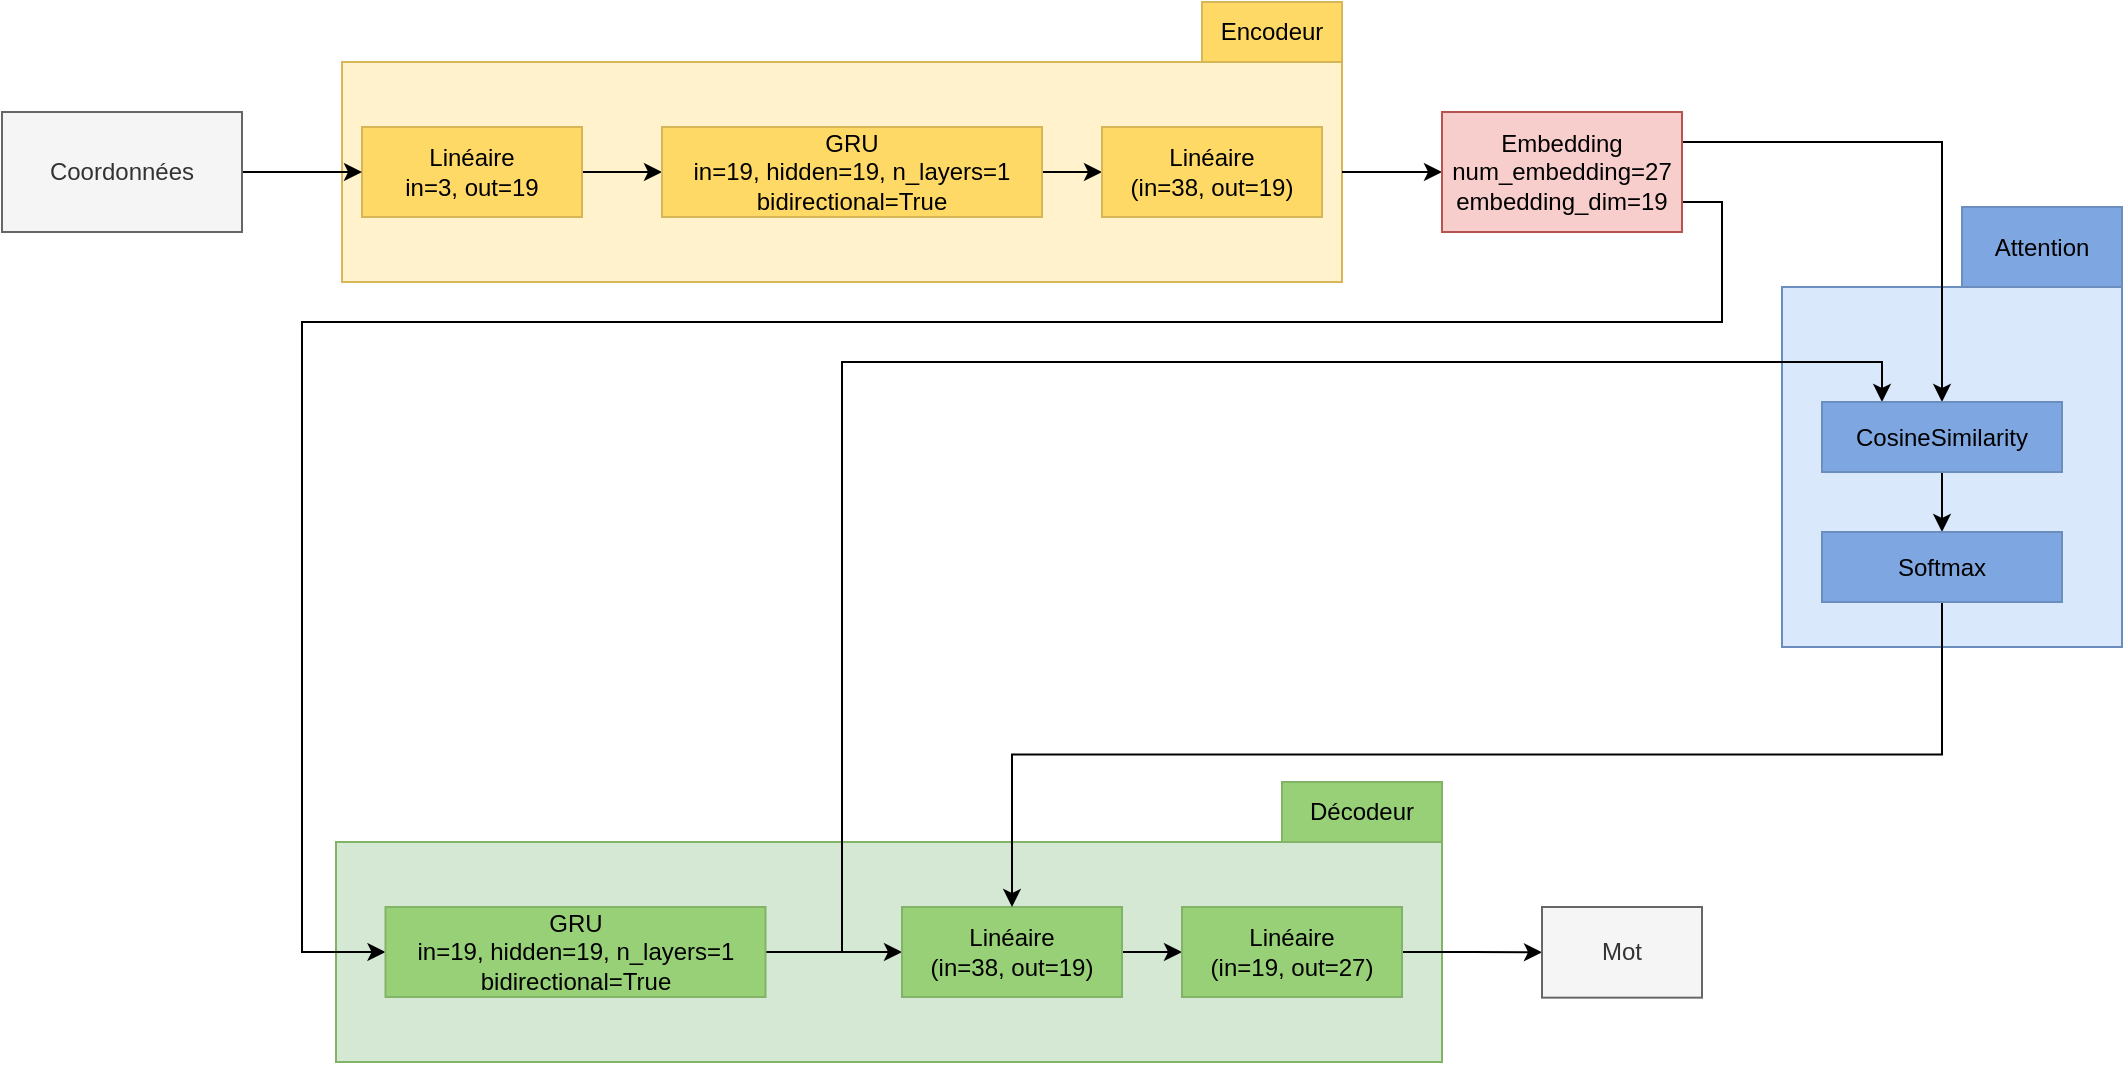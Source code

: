 <mxfile version="14.6.13" type="device"><diagram id="V5jgR_5ZdsRST_5wzo_A" name="Page-1"><mxGraphModel dx="2534" dy="1147" grid="1" gridSize="10" guides="1" tooltips="1" connect="1" arrows="1" fold="1" page="1" pageScale="1" pageWidth="827" pageHeight="1169" math="0" shadow="0"><root><mxCell id="0"/><mxCell id="1" parent="0"/><mxCell id="4aNznuuZZJbm2PjQcabz-8" value="" style="rounded=0;whiteSpace=wrap;html=1;fillColor=#dae8fc;strokeColor=#6c8ebf;" vertex="1" parent="1"><mxGeometry x="830" y="422.5" width="170" height="180" as="geometry"/></mxCell><mxCell id="4aNznuuZZJbm2PjQcabz-2" value="Encodeur" style="rounded=0;whiteSpace=wrap;html=1;strokeColor=#d6b656;fillColor=#FFD966;" vertex="1" parent="1"><mxGeometry x="540" y="280" width="70" height="30" as="geometry"/></mxCell><mxCell id="4aNznuuZZJbm2PjQcabz-4" value="Décodeur" style="rounded=0;whiteSpace=wrap;html=1;strokeColor=#82b366;fillColor=#97D077;" vertex="1" parent="1"><mxGeometry x="580" y="670" width="80" height="30" as="geometry"/></mxCell><mxCell id="4aNznuuZZJbm2PjQcabz-5" value="" style="rounded=0;whiteSpace=wrap;html=1;fillColor=#fff2cc;strokeColor=#d6b656;" vertex="1" parent="1"><mxGeometry x="110" y="310" width="500" height="110" as="geometry"/></mxCell><mxCell id="4aNznuuZZJbm2PjQcabz-6" value="" style="rounded=0;whiteSpace=wrap;html=1;fillColor=#d5e8d4;strokeColor=#82b366;" vertex="1" parent="1"><mxGeometry x="107" y="700" width="553" height="110" as="geometry"/></mxCell><mxCell id="4aNznuuZZJbm2PjQcabz-7" value="Attention" style="rounded=0;whiteSpace=wrap;html=1;strokeColor=#6c8ebf;fillColor=#7EA6E0;" vertex="1" parent="1"><mxGeometry x="920" y="382.5" width="80" height="40" as="geometry"/></mxCell><mxCell id="4aNznuuZZJbm2PjQcabz-11" style="edgeStyle=orthogonalEdgeStyle;rounded=0;orthogonalLoop=1;jettySize=auto;html=1;exitX=1;exitY=0.5;exitDx=0;exitDy=0;" edge="1" parent="1" source="4aNznuuZZJbm2PjQcabz-9" target="4aNznuuZZJbm2PjQcabz-10"><mxGeometry relative="1" as="geometry"/></mxCell><mxCell id="4aNznuuZZJbm2PjQcabz-9" value="Linéaire&lt;br&gt;in=3, out=19" style="rounded=0;whiteSpace=wrap;html=1;strokeColor=#d6b656;fillColor=#FFD966;" vertex="1" parent="1"><mxGeometry x="120" y="342.5" width="110" height="45" as="geometry"/></mxCell><mxCell id="4aNznuuZZJbm2PjQcabz-14" style="edgeStyle=orthogonalEdgeStyle;rounded=0;orthogonalLoop=1;jettySize=auto;html=1;exitX=1;exitY=0.5;exitDx=0;exitDy=0;entryX=0;entryY=0.5;entryDx=0;entryDy=0;" edge="1" parent="1" source="4aNznuuZZJbm2PjQcabz-10" target="4aNznuuZZJbm2PjQcabz-13"><mxGeometry relative="1" as="geometry"/></mxCell><mxCell id="4aNznuuZZJbm2PjQcabz-10" value="GRU&lt;br&gt;in=19, hidden=19, n_layers=1&lt;br&gt;bidirectional=True" style="rounded=0;whiteSpace=wrap;html=1;strokeColor=#d6b656;fillColor=#FFD966;" vertex="1" parent="1"><mxGeometry x="270" y="342.5" width="190" height="45" as="geometry"/></mxCell><mxCell id="4aNznuuZZJbm2PjQcabz-13" value="Linéaire&lt;br&gt;(in=38, out=19)" style="rounded=0;whiteSpace=wrap;html=1;strokeColor=#d6b656;fillColor=#FFD966;" vertex="1" parent="1"><mxGeometry x="490" y="342.5" width="110" height="45" as="geometry"/></mxCell><mxCell id="4aNznuuZZJbm2PjQcabz-15" value="" style="endArrow=classic;html=1;exitX=1;exitY=0.5;exitDx=0;exitDy=0;" edge="1" parent="1" source="4aNznuuZZJbm2PjQcabz-5" target="4aNznuuZZJbm2PjQcabz-16"><mxGeometry width="50" height="50" relative="1" as="geometry"><mxPoint x="590" y="350" as="sourcePoint"/><mxPoint x="640" y="365" as="targetPoint"/></mxGeometry></mxCell><mxCell id="4aNznuuZZJbm2PjQcabz-37" style="edgeStyle=orthogonalEdgeStyle;rounded=0;orthogonalLoop=1;jettySize=auto;html=1;exitX=1;exitY=0.25;exitDx=0;exitDy=0;entryX=0.5;entryY=0;entryDx=0;entryDy=0;" edge="1" parent="1" source="4aNznuuZZJbm2PjQcabz-16" target="4aNznuuZZJbm2PjQcabz-24"><mxGeometry relative="1" as="geometry"><mxPoint x="780" y="382.5" as="sourcePoint"/></mxGeometry></mxCell><mxCell id="4aNznuuZZJbm2PjQcabz-41" style="edgeStyle=orthogonalEdgeStyle;rounded=0;orthogonalLoop=1;jettySize=auto;html=1;exitX=1;exitY=0.75;exitDx=0;exitDy=0;entryX=0;entryY=0.5;entryDx=0;entryDy=0;" edge="1" parent="1" source="4aNznuuZZJbm2PjQcabz-16" target="4aNznuuZZJbm2PjQcabz-19"><mxGeometry relative="1" as="geometry"><Array as="points"><mxPoint x="800" y="380"/><mxPoint x="800" y="440"/><mxPoint x="90" y="440"/><mxPoint x="90" y="755"/></Array></mxGeometry></mxCell><mxCell id="4aNznuuZZJbm2PjQcabz-16" value="Embedding&lt;br&gt;num_embedding=27&lt;br&gt;embedding_dim=19" style="rounded=0;whiteSpace=wrap;html=1;fillColor=#f8cecc;strokeColor=#b85450;" vertex="1" parent="1"><mxGeometry x="660" y="335" width="120" height="60" as="geometry"/></mxCell><mxCell id="4aNznuuZZJbm2PjQcabz-22" style="edgeStyle=orthogonalEdgeStyle;rounded=0;orthogonalLoop=1;jettySize=auto;html=1;exitX=1;exitY=0.5;exitDx=0;exitDy=0;entryX=0;entryY=0.5;entryDx=0;entryDy=0;" edge="1" parent="1" source="4aNznuuZZJbm2PjQcabz-19" target="4aNznuuZZJbm2PjQcabz-20"><mxGeometry relative="1" as="geometry"/></mxCell><mxCell id="4aNznuuZZJbm2PjQcabz-38" style="edgeStyle=orthogonalEdgeStyle;rounded=0;orthogonalLoop=1;jettySize=auto;html=1;exitX=1;exitY=0.5;exitDx=0;exitDy=0;entryX=0.25;entryY=0;entryDx=0;entryDy=0;" edge="1" parent="1" source="4aNznuuZZJbm2PjQcabz-19" target="4aNznuuZZJbm2PjQcabz-24"><mxGeometry relative="1" as="geometry"><Array as="points"><mxPoint x="360" y="755"/><mxPoint x="360" y="460"/><mxPoint x="880" y="460"/></Array></mxGeometry></mxCell><mxCell id="4aNznuuZZJbm2PjQcabz-19" value="GRU&lt;br&gt;in=19, hidden=19, n_layers=1&lt;br&gt;bidirectional=True" style="rounded=0;whiteSpace=wrap;html=1;strokeColor=#82b366;fillColor=#97D077;" vertex="1" parent="1"><mxGeometry x="131.75" y="732.5" width="190" height="45" as="geometry"/></mxCell><mxCell id="4aNznuuZZJbm2PjQcabz-23" style="edgeStyle=orthogonalEdgeStyle;rounded=0;orthogonalLoop=1;jettySize=auto;html=1;exitX=1;exitY=0.5;exitDx=0;exitDy=0;entryX=0;entryY=0.5;entryDx=0;entryDy=0;" edge="1" parent="1" source="4aNznuuZZJbm2PjQcabz-20" target="4aNznuuZZJbm2PjQcabz-21"><mxGeometry relative="1" as="geometry"/></mxCell><mxCell id="4aNznuuZZJbm2PjQcabz-20" value="Linéaire&lt;br&gt;(in=38, out=19)" style="rounded=0;whiteSpace=wrap;html=1;strokeColor=#82b366;fillColor=#97D077;" vertex="1" parent="1"><mxGeometry x="390" y="732.5" width="110" height="45" as="geometry"/></mxCell><mxCell id="4aNznuuZZJbm2PjQcabz-44" style="edgeStyle=orthogonalEdgeStyle;rounded=0;orthogonalLoop=1;jettySize=auto;html=1;exitX=1;exitY=0.5;exitDx=0;exitDy=0;" edge="1" parent="1" source="4aNznuuZZJbm2PjQcabz-21" target="4aNznuuZZJbm2PjQcabz-45"><mxGeometry relative="1" as="geometry"><mxPoint x="760" y="754.667" as="targetPoint"/></mxGeometry></mxCell><mxCell id="4aNznuuZZJbm2PjQcabz-21" value="Linéaire&lt;br&gt;(in=19, out=27)" style="rounded=0;whiteSpace=wrap;html=1;strokeColor=#82b366;fillColor=#97D077;" vertex="1" parent="1"><mxGeometry x="530" y="732.5" width="110" height="45" as="geometry"/></mxCell><mxCell id="4aNznuuZZJbm2PjQcabz-36" style="edgeStyle=orthogonalEdgeStyle;rounded=0;orthogonalLoop=1;jettySize=auto;html=1;exitX=0.5;exitY=1;exitDx=0;exitDy=0;entryX=0.5;entryY=0;entryDx=0;entryDy=0;" edge="1" parent="1" source="4aNznuuZZJbm2PjQcabz-24" target="4aNznuuZZJbm2PjQcabz-25"><mxGeometry relative="1" as="geometry"/></mxCell><mxCell id="4aNznuuZZJbm2PjQcabz-24" value="CosineSimilarity" style="rounded=0;whiteSpace=wrap;html=1;strokeColor=#6c8ebf;fillColor=#7EA6E0;" vertex="1" parent="1"><mxGeometry x="850" y="480" width="120" height="35" as="geometry"/></mxCell><mxCell id="4aNznuuZZJbm2PjQcabz-40" style="edgeStyle=orthogonalEdgeStyle;rounded=0;orthogonalLoop=1;jettySize=auto;html=1;exitX=0.5;exitY=1;exitDx=0;exitDy=0;entryX=0.5;entryY=0;entryDx=0;entryDy=0;" edge="1" parent="1" source="4aNznuuZZJbm2PjQcabz-25" target="4aNznuuZZJbm2PjQcabz-20"><mxGeometry relative="1" as="geometry"/></mxCell><mxCell id="4aNznuuZZJbm2PjQcabz-25" value="Softmax" style="rounded=0;whiteSpace=wrap;html=1;strokeColor=#6c8ebf;fillColor=#7EA6E0;" vertex="1" parent="1"><mxGeometry x="850" y="545" width="120" height="35" as="geometry"/></mxCell><mxCell id="4aNznuuZZJbm2PjQcabz-45" value="Mot" style="rounded=0;whiteSpace=wrap;html=1;fillColor=#f5f5f5;strokeColor=#666666;fontColor=#333333;" vertex="1" parent="1"><mxGeometry x="710" y="732.5" width="80" height="45.33" as="geometry"/></mxCell><mxCell id="4aNznuuZZJbm2PjQcabz-47" style="edgeStyle=orthogonalEdgeStyle;rounded=0;orthogonalLoop=1;jettySize=auto;html=1;exitX=1;exitY=0.5;exitDx=0;exitDy=0;entryX=0;entryY=0.5;entryDx=0;entryDy=0;" edge="1" parent="1" source="4aNznuuZZJbm2PjQcabz-46" target="4aNznuuZZJbm2PjQcabz-9"><mxGeometry relative="1" as="geometry"/></mxCell><mxCell id="4aNznuuZZJbm2PjQcabz-46" value="Coordonnées" style="rounded=0;whiteSpace=wrap;html=1;fillColor=#f5f5f5;strokeColor=#666666;fontColor=#333333;" vertex="1" parent="1"><mxGeometry x="-60" y="335" width="120" height="60" as="geometry"/></mxCell></root></mxGraphModel></diagram></mxfile>